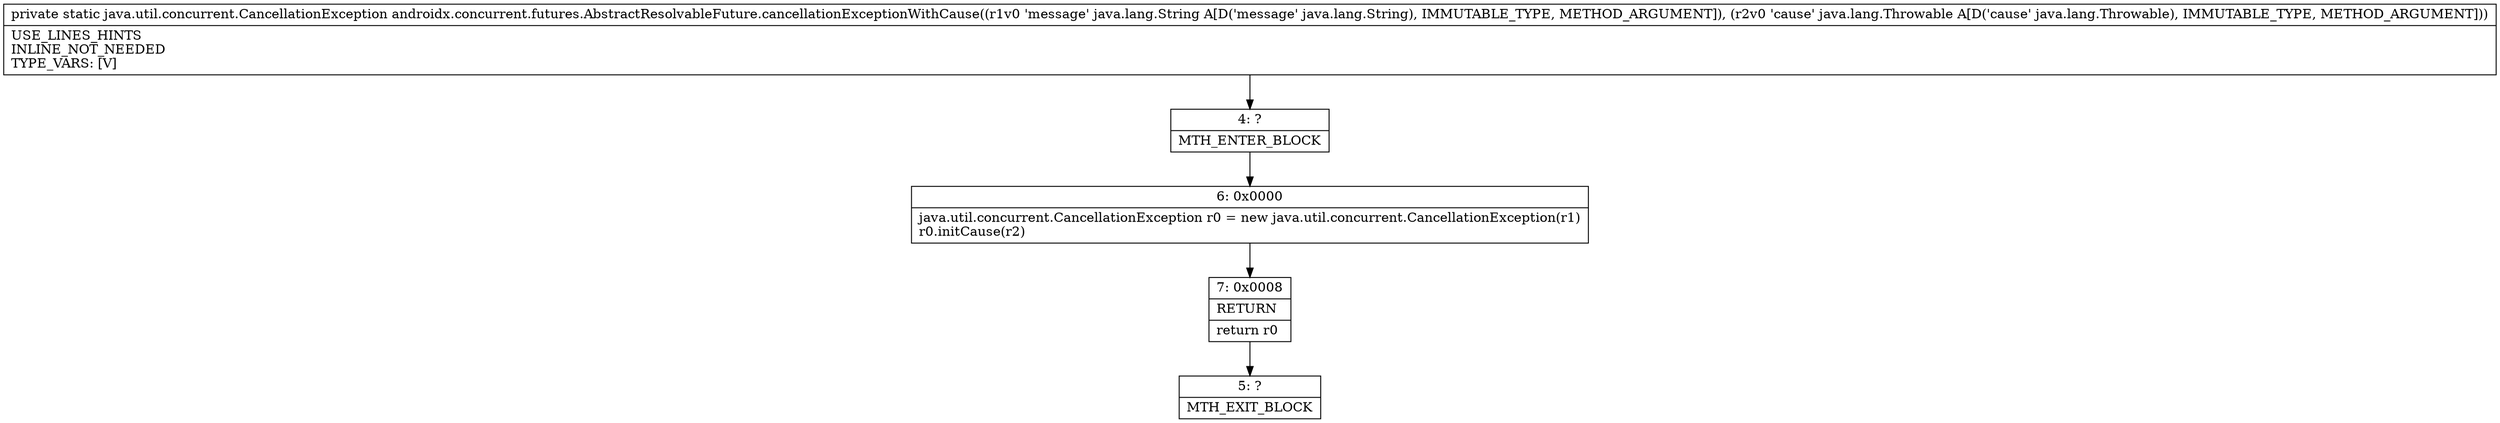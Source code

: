 digraph "CFG forandroidx.concurrent.futures.AbstractResolvableFuture.cancellationExceptionWithCause(Ljava\/lang\/String;Ljava\/lang\/Throwable;)Ljava\/util\/concurrent\/CancellationException;" {
Node_4 [shape=record,label="{4\:\ ?|MTH_ENTER_BLOCK\l}"];
Node_6 [shape=record,label="{6\:\ 0x0000|java.util.concurrent.CancellationException r0 = new java.util.concurrent.CancellationException(r1)\lr0.initCause(r2)\l}"];
Node_7 [shape=record,label="{7\:\ 0x0008|RETURN\l|return r0\l}"];
Node_5 [shape=record,label="{5\:\ ?|MTH_EXIT_BLOCK\l}"];
MethodNode[shape=record,label="{private static java.util.concurrent.CancellationException androidx.concurrent.futures.AbstractResolvableFuture.cancellationExceptionWithCause((r1v0 'message' java.lang.String A[D('message' java.lang.String), IMMUTABLE_TYPE, METHOD_ARGUMENT]), (r2v0 'cause' java.lang.Throwable A[D('cause' java.lang.Throwable), IMMUTABLE_TYPE, METHOD_ARGUMENT]))  | USE_LINES_HINTS\lINLINE_NOT_NEEDED\lTYPE_VARS: [V]\l}"];
MethodNode -> Node_4;Node_4 -> Node_6;
Node_6 -> Node_7;
Node_7 -> Node_5;
}

